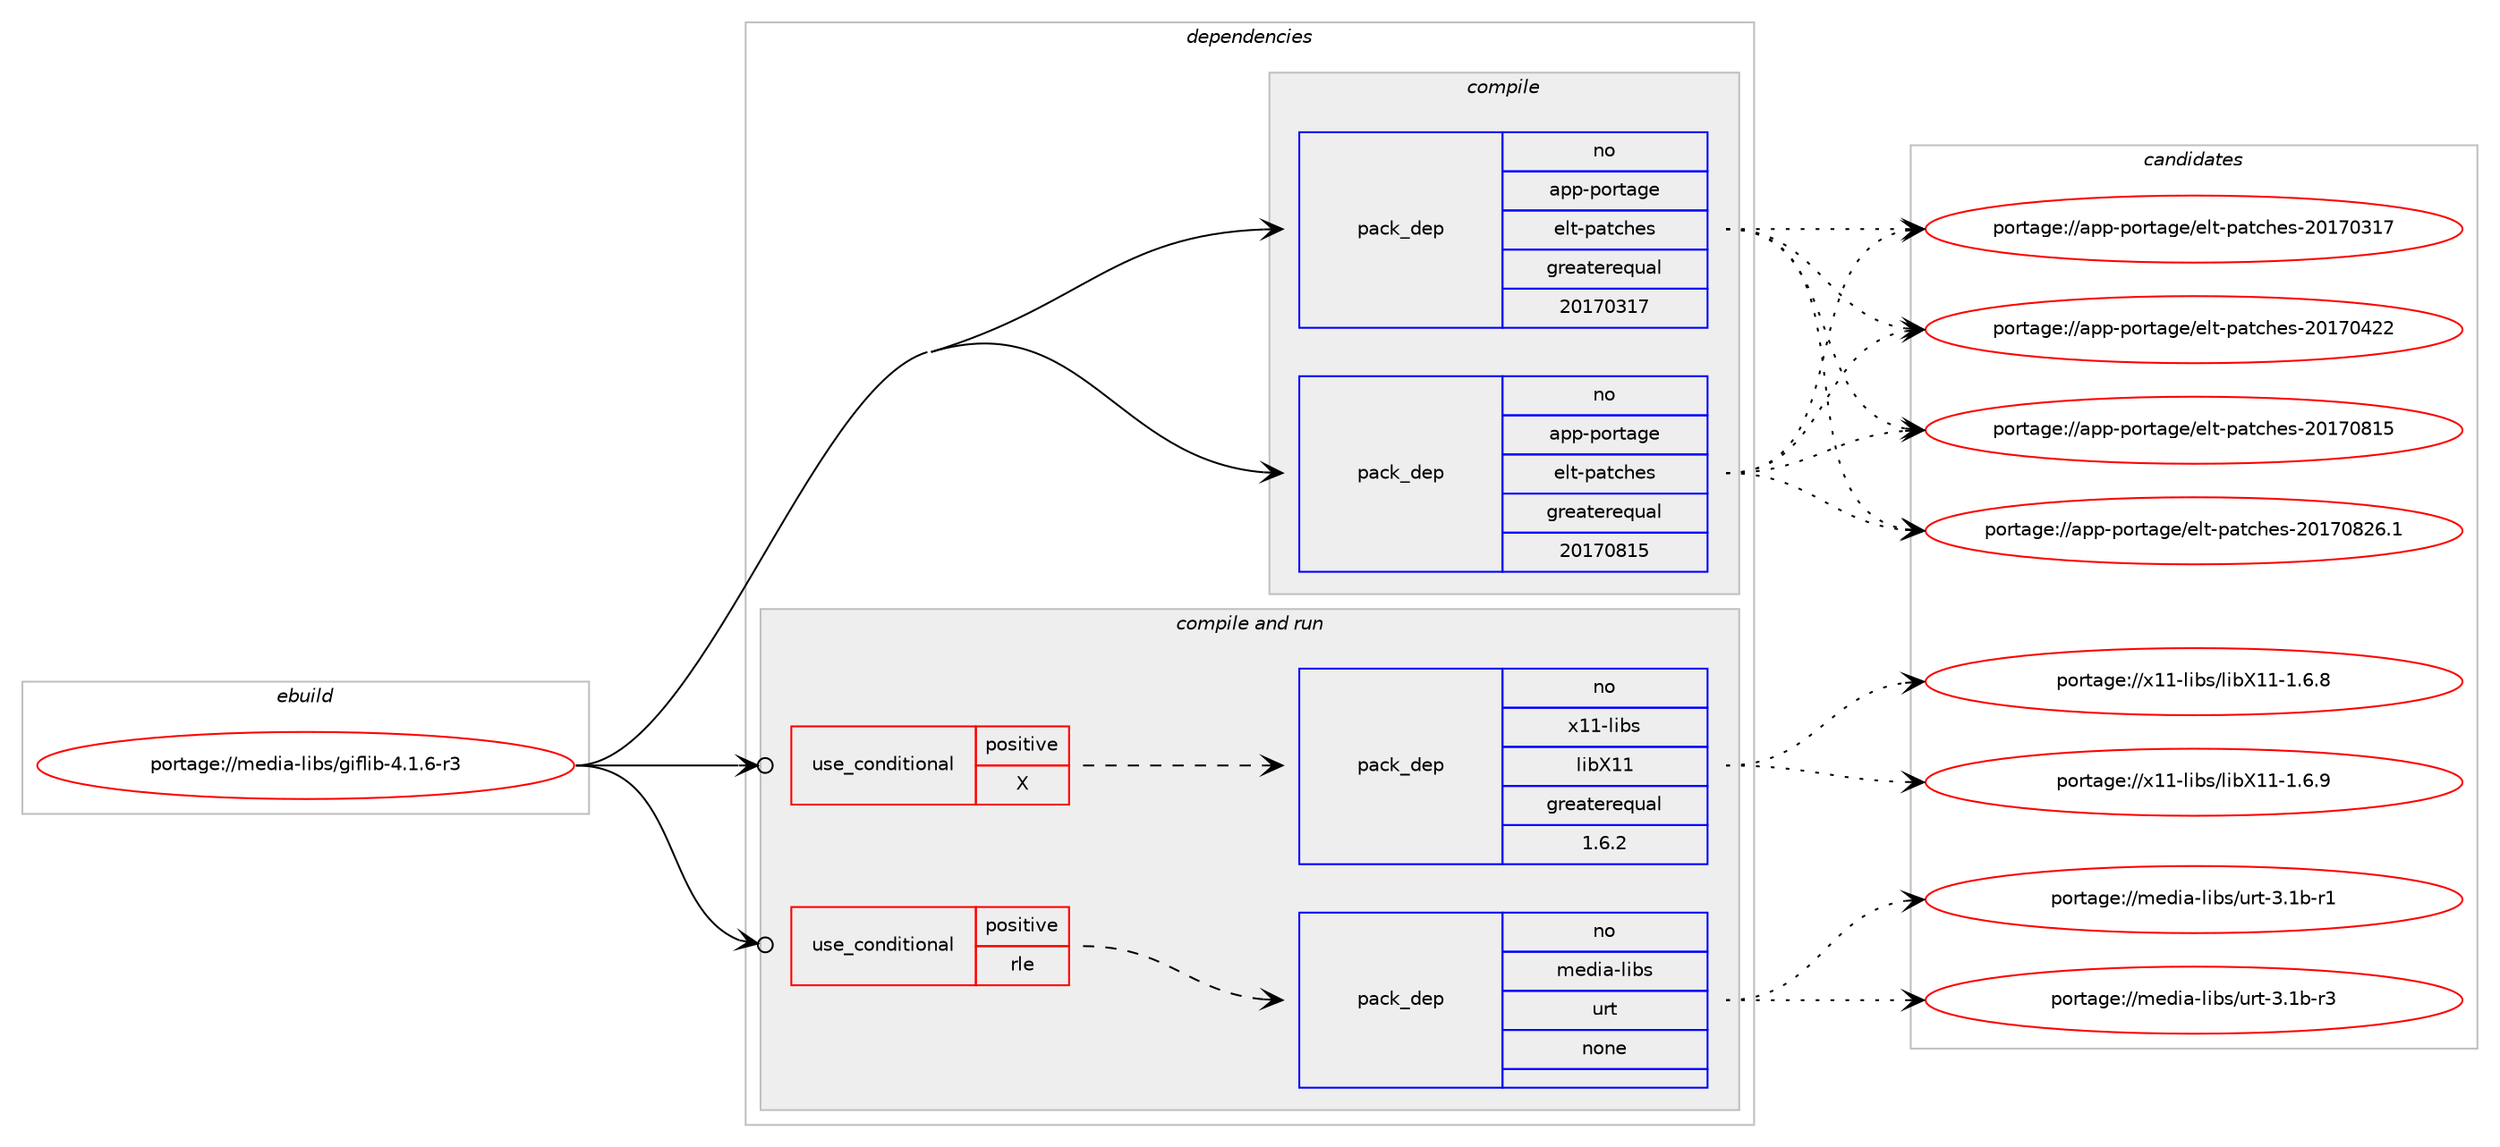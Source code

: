 digraph prolog {

# *************
# Graph options
# *************

newrank=true;
concentrate=true;
compound=true;
graph [rankdir=LR,fontname=Helvetica,fontsize=10,ranksep=1.5];#, ranksep=2.5, nodesep=0.2];
edge  [arrowhead=vee];
node  [fontname=Helvetica,fontsize=10];

# **********
# The ebuild
# **********

subgraph cluster_leftcol {
color=gray;
rank=same;
label=<<i>ebuild</i>>;
id [label="portage://media-libs/giflib-4.1.6-r3", color=red, width=4, href="../media-libs/giflib-4.1.6-r3.svg"];
}

# ****************
# The dependencies
# ****************

subgraph cluster_midcol {
color=gray;
label=<<i>dependencies</i>>;
subgraph cluster_compile {
fillcolor="#eeeeee";
style=filled;
label=<<i>compile</i>>;
subgraph pack234109 {
dependency318862 [label=<<TABLE BORDER="0" CELLBORDER="1" CELLSPACING="0" CELLPADDING="4" WIDTH="220"><TR><TD ROWSPAN="6" CELLPADDING="30">pack_dep</TD></TR><TR><TD WIDTH="110">no</TD></TR><TR><TD>app-portage</TD></TR><TR><TD>elt-patches</TD></TR><TR><TD>greaterequal</TD></TR><TR><TD>20170317</TD></TR></TABLE>>, shape=none, color=blue];
}
id:e -> dependency318862:w [weight=20,style="solid",arrowhead="vee"];
subgraph pack234110 {
dependency318863 [label=<<TABLE BORDER="0" CELLBORDER="1" CELLSPACING="0" CELLPADDING="4" WIDTH="220"><TR><TD ROWSPAN="6" CELLPADDING="30">pack_dep</TD></TR><TR><TD WIDTH="110">no</TD></TR><TR><TD>app-portage</TD></TR><TR><TD>elt-patches</TD></TR><TR><TD>greaterequal</TD></TR><TR><TD>20170815</TD></TR></TABLE>>, shape=none, color=blue];
}
id:e -> dependency318863:w [weight=20,style="solid",arrowhead="vee"];
}
subgraph cluster_compileandrun {
fillcolor="#eeeeee";
style=filled;
label=<<i>compile and run</i>>;
subgraph cond79596 {
dependency318864 [label=<<TABLE BORDER="0" CELLBORDER="1" CELLSPACING="0" CELLPADDING="4"><TR><TD ROWSPAN="3" CELLPADDING="10">use_conditional</TD></TR><TR><TD>positive</TD></TR><TR><TD>X</TD></TR></TABLE>>, shape=none, color=red];
subgraph pack234111 {
dependency318865 [label=<<TABLE BORDER="0" CELLBORDER="1" CELLSPACING="0" CELLPADDING="4" WIDTH="220"><TR><TD ROWSPAN="6" CELLPADDING="30">pack_dep</TD></TR><TR><TD WIDTH="110">no</TD></TR><TR><TD>x11-libs</TD></TR><TR><TD>libX11</TD></TR><TR><TD>greaterequal</TD></TR><TR><TD>1.6.2</TD></TR></TABLE>>, shape=none, color=blue];
}
dependency318864:e -> dependency318865:w [weight=20,style="dashed",arrowhead="vee"];
}
id:e -> dependency318864:w [weight=20,style="solid",arrowhead="odotvee"];
subgraph cond79597 {
dependency318866 [label=<<TABLE BORDER="0" CELLBORDER="1" CELLSPACING="0" CELLPADDING="4"><TR><TD ROWSPAN="3" CELLPADDING="10">use_conditional</TD></TR><TR><TD>positive</TD></TR><TR><TD>rle</TD></TR></TABLE>>, shape=none, color=red];
subgraph pack234112 {
dependency318867 [label=<<TABLE BORDER="0" CELLBORDER="1" CELLSPACING="0" CELLPADDING="4" WIDTH="220"><TR><TD ROWSPAN="6" CELLPADDING="30">pack_dep</TD></TR><TR><TD WIDTH="110">no</TD></TR><TR><TD>media-libs</TD></TR><TR><TD>urt</TD></TR><TR><TD>none</TD></TR><TR><TD></TD></TR></TABLE>>, shape=none, color=blue];
}
dependency318866:e -> dependency318867:w [weight=20,style="dashed",arrowhead="vee"];
}
id:e -> dependency318866:w [weight=20,style="solid",arrowhead="odotvee"];
}
subgraph cluster_run {
fillcolor="#eeeeee";
style=filled;
label=<<i>run</i>>;
}
}

# **************
# The candidates
# **************

subgraph cluster_choices {
rank=same;
color=gray;
label=<<i>candidates</i>>;

subgraph choice234109 {
color=black;
nodesep=1;
choiceportage97112112451121111141169710310147101108116451129711699104101115455048495548514955 [label="portage://app-portage/elt-patches-20170317", color=red, width=4,href="../app-portage/elt-patches-20170317.svg"];
choiceportage97112112451121111141169710310147101108116451129711699104101115455048495548525050 [label="portage://app-portage/elt-patches-20170422", color=red, width=4,href="../app-portage/elt-patches-20170422.svg"];
choiceportage97112112451121111141169710310147101108116451129711699104101115455048495548564953 [label="portage://app-portage/elt-patches-20170815", color=red, width=4,href="../app-portage/elt-patches-20170815.svg"];
choiceportage971121124511211111411697103101471011081164511297116991041011154550484955485650544649 [label="portage://app-portage/elt-patches-20170826.1", color=red, width=4,href="../app-portage/elt-patches-20170826.1.svg"];
dependency318862:e -> choiceportage97112112451121111141169710310147101108116451129711699104101115455048495548514955:w [style=dotted,weight="100"];
dependency318862:e -> choiceportage97112112451121111141169710310147101108116451129711699104101115455048495548525050:w [style=dotted,weight="100"];
dependency318862:e -> choiceportage97112112451121111141169710310147101108116451129711699104101115455048495548564953:w [style=dotted,weight="100"];
dependency318862:e -> choiceportage971121124511211111411697103101471011081164511297116991041011154550484955485650544649:w [style=dotted,weight="100"];
}
subgraph choice234110 {
color=black;
nodesep=1;
choiceportage97112112451121111141169710310147101108116451129711699104101115455048495548514955 [label="portage://app-portage/elt-patches-20170317", color=red, width=4,href="../app-portage/elt-patches-20170317.svg"];
choiceportage97112112451121111141169710310147101108116451129711699104101115455048495548525050 [label="portage://app-portage/elt-patches-20170422", color=red, width=4,href="../app-portage/elt-patches-20170422.svg"];
choiceportage97112112451121111141169710310147101108116451129711699104101115455048495548564953 [label="portage://app-portage/elt-patches-20170815", color=red, width=4,href="../app-portage/elt-patches-20170815.svg"];
choiceportage971121124511211111411697103101471011081164511297116991041011154550484955485650544649 [label="portage://app-portage/elt-patches-20170826.1", color=red, width=4,href="../app-portage/elt-patches-20170826.1.svg"];
dependency318863:e -> choiceportage97112112451121111141169710310147101108116451129711699104101115455048495548514955:w [style=dotted,weight="100"];
dependency318863:e -> choiceportage97112112451121111141169710310147101108116451129711699104101115455048495548525050:w [style=dotted,weight="100"];
dependency318863:e -> choiceportage97112112451121111141169710310147101108116451129711699104101115455048495548564953:w [style=dotted,weight="100"];
dependency318863:e -> choiceportage971121124511211111411697103101471011081164511297116991041011154550484955485650544649:w [style=dotted,weight="100"];
}
subgraph choice234111 {
color=black;
nodesep=1;
choiceportage120494945108105981154710810598884949454946544656 [label="portage://x11-libs/libX11-1.6.8", color=red, width=4,href="../x11-libs/libX11-1.6.8.svg"];
choiceportage120494945108105981154710810598884949454946544657 [label="portage://x11-libs/libX11-1.6.9", color=red, width=4,href="../x11-libs/libX11-1.6.9.svg"];
dependency318865:e -> choiceportage120494945108105981154710810598884949454946544656:w [style=dotted,weight="100"];
dependency318865:e -> choiceportage120494945108105981154710810598884949454946544657:w [style=dotted,weight="100"];
}
subgraph choice234112 {
color=black;
nodesep=1;
choiceportage1091011001059745108105981154711711411645514649984511449 [label="portage://media-libs/urt-3.1b-r1", color=red, width=4,href="../media-libs/urt-3.1b-r1.svg"];
choiceportage1091011001059745108105981154711711411645514649984511451 [label="portage://media-libs/urt-3.1b-r3", color=red, width=4,href="../media-libs/urt-3.1b-r3.svg"];
dependency318867:e -> choiceportage1091011001059745108105981154711711411645514649984511449:w [style=dotted,weight="100"];
dependency318867:e -> choiceportage1091011001059745108105981154711711411645514649984511451:w [style=dotted,weight="100"];
}
}

}
